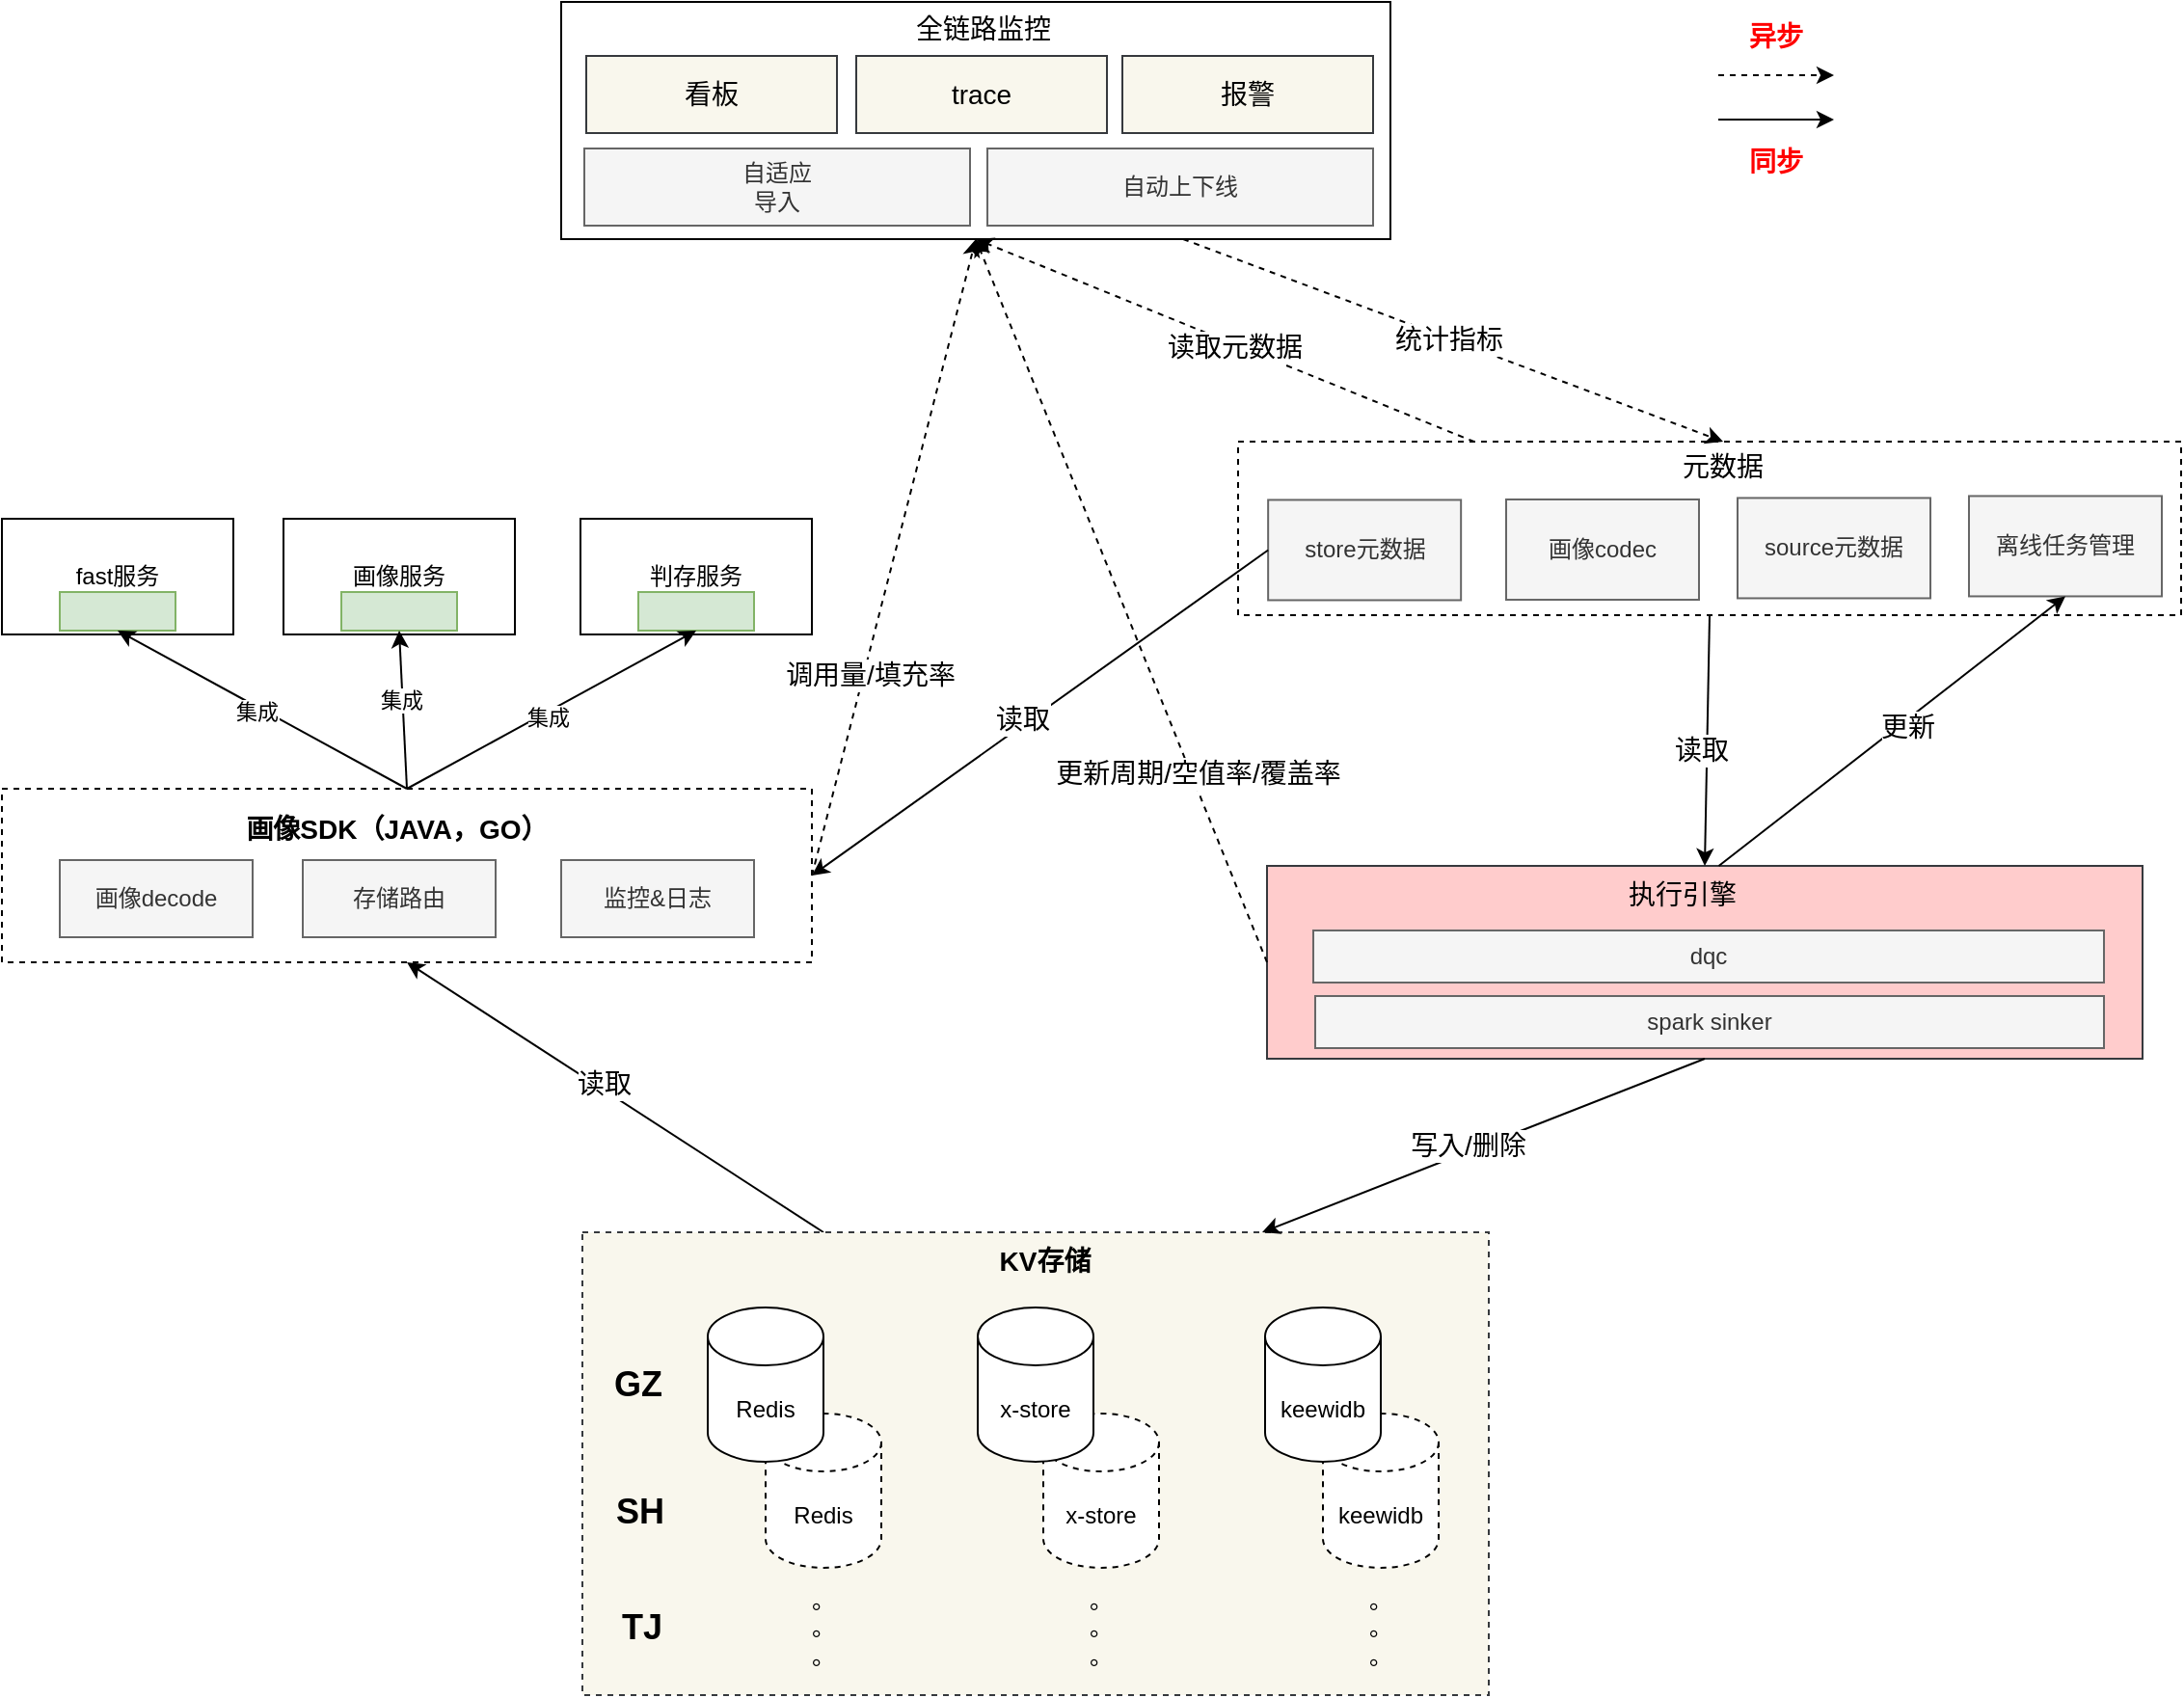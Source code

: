 <mxfile version="20.6.0" type="github">
  <diagram id="j24lxPzAHNOHDQMK0Ehx" name="第 1 页">
    <mxGraphModel dx="2065" dy="1921" grid="1" gridSize="10" guides="1" tooltips="1" connect="1" arrows="1" fold="1" page="1" pageScale="1" pageWidth="827" pageHeight="1169" math="0" shadow="0">
      <root>
        <mxCell id="0" />
        <mxCell id="1" parent="0" />
        <mxCell id="zK-XE1m4WU7QKJRPk60D-1" value="&lt;span style=&quot;color: rgba(0, 0, 0, 0); font-family: monospace; font-size: 0px; text-align: start;&quot;&gt;%3CmxGraphModel%3E%3Croot%3E%3CmxCell%20id%3D%220%22%2F%3E%3CmxCell%20id%3D%221%22%20parent%3D%220%22%2F%3E%3CmxCell%20id%3D%222%22%20value%3D%22%26lt%3Bspan%20style%3D%26quot%3Bfont-size%3A%2014px%26quot%3B%26gt%3B%26lt%3Bb%26gt%3B%E7%BB%9F%E4%B8%80%E7%94%BB%E5%83%8FSDK%26lt%3B%2Fb%26gt%3B%26lt%3B%2Fspan%26gt%3B%22%20style%3D%22text%3Bhtml%3D1%3BstrokeColor%3Dnone%3BfillColor%3Dnone%3Balign%3Dcenter%3BverticalAlign%3Dmiddle%3BwhiteSpace%3Dwrap%3Brounded%3D0%3Bdashed%3D1%3BfontSize%3D18%3B%22%20vertex%3D%221%22%20parent%3D%221%22%3E%3CmxGeometry%20x%3D%22141%22%20y%3D%22300%22%20width%3D%22350%22%20height%3D%2240%22%20as%3D%22geometry%22%2F%3E%3C%2FmxCell%3E%3C%2Froot%3E%3C%2FmxGraphModel%3E&lt;/span&gt;" style="rounded=0;whiteSpace=wrap;html=1;dashed=1;" vertex="1" parent="1">
          <mxGeometry x="-160" y="250" width="420" height="90" as="geometry" />
        </mxCell>
        <mxCell id="zK-XE1m4WU7QKJRPk60D-3" value="fast服务" style="rounded=0;whiteSpace=wrap;html=1;" vertex="1" parent="1">
          <mxGeometry x="-160" y="110" width="120" height="60" as="geometry" />
        </mxCell>
        <mxCell id="zK-XE1m4WU7QKJRPk60D-4" value="画像服务" style="rounded=0;whiteSpace=wrap;html=1;" vertex="1" parent="1">
          <mxGeometry x="-14" y="110" width="120" height="60" as="geometry" />
        </mxCell>
        <mxCell id="zK-XE1m4WU7QKJRPk60D-6" value="判存服务" style="rounded=0;whiteSpace=wrap;html=1;" vertex="1" parent="1">
          <mxGeometry x="140" y="110" width="120" height="60" as="geometry" />
        </mxCell>
        <mxCell id="zK-XE1m4WU7QKJRPk60D-7" value="" style="rounded=0;whiteSpace=wrap;html=1;fillColor=#d5e8d4;strokeColor=#82b366;" vertex="1" parent="1">
          <mxGeometry x="-130" y="148" width="60" height="20" as="geometry" />
        </mxCell>
        <mxCell id="zK-XE1m4WU7QKJRPk60D-8" value="" style="rounded=0;whiteSpace=wrap;html=1;fillColor=#d5e8d4;strokeColor=#82b366;" vertex="1" parent="1">
          <mxGeometry x="16" y="148" width="60" height="20" as="geometry" />
        </mxCell>
        <mxCell id="zK-XE1m4WU7QKJRPk60D-10" value="" style="rounded=0;whiteSpace=wrap;html=1;fillColor=#d5e8d4;strokeColor=#82b366;" vertex="1" parent="1">
          <mxGeometry x="170" y="148" width="60" height="20" as="geometry" />
        </mxCell>
        <mxCell id="zK-XE1m4WU7QKJRPk60D-11" value="" style="endArrow=classic;html=1;rounded=0;entryX=0.5;entryY=1;entryDx=0;entryDy=0;exitX=0.5;exitY=0;exitDx=0;exitDy=0;" edge="1" parent="1" target="zK-XE1m4WU7QKJRPk60D-7" source="zK-XE1m4WU7QKJRPk60D-1">
          <mxGeometry width="50" height="50" relative="1" as="geometry">
            <mxPoint x="140" y="280" as="sourcePoint" />
            <mxPoint x="-100" y="250" as="targetPoint" />
          </mxGeometry>
        </mxCell>
        <mxCell id="zK-XE1m4WU7QKJRPk60D-12" value="集成" style="edgeLabel;html=1;align=center;verticalAlign=middle;resizable=0;points=[];" vertex="1" connectable="0" parent="zK-XE1m4WU7QKJRPk60D-11">
          <mxGeometry x="0.026" y="3" relative="1" as="geometry">
            <mxPoint y="-1" as="offset" />
          </mxGeometry>
        </mxCell>
        <mxCell id="zK-XE1m4WU7QKJRPk60D-13" value="" style="endArrow=classic;html=1;rounded=0;entryX=0.5;entryY=1;entryDx=0;entryDy=0;exitX=0.5;exitY=0;exitDx=0;exitDy=0;" edge="1" parent="1" target="zK-XE1m4WU7QKJRPk60D-8" source="zK-XE1m4WU7QKJRPk60D-1">
          <mxGeometry width="50" height="50" relative="1" as="geometry">
            <mxPoint x="140" y="280" as="sourcePoint" />
            <mxPoint x="-90" y="178" as="targetPoint" />
          </mxGeometry>
        </mxCell>
        <mxCell id="zK-XE1m4WU7QKJRPk60D-14" value="集成" style="edgeLabel;html=1;align=center;verticalAlign=middle;resizable=0;points=[];" vertex="1" connectable="0" parent="zK-XE1m4WU7QKJRPk60D-13">
          <mxGeometry x="0.122" relative="1" as="geometry">
            <mxPoint x="-1" as="offset" />
          </mxGeometry>
        </mxCell>
        <mxCell id="zK-XE1m4WU7QKJRPk60D-17" value="" style="endArrow=classic;html=1;rounded=0;entryX=0.5;entryY=1;entryDx=0;entryDy=0;exitX=0.5;exitY=0;exitDx=0;exitDy=0;" edge="1" parent="1" target="zK-XE1m4WU7QKJRPk60D-10" source="zK-XE1m4WU7QKJRPk60D-1">
          <mxGeometry width="50" height="50" relative="1" as="geometry">
            <mxPoint x="140" y="280" as="sourcePoint" />
            <mxPoint x="-70" y="198" as="targetPoint" />
          </mxGeometry>
        </mxCell>
        <mxCell id="zK-XE1m4WU7QKJRPk60D-18" value="集成" style="edgeLabel;html=1;align=center;verticalAlign=middle;resizable=0;points=[];" vertex="1" connectable="0" parent="zK-XE1m4WU7QKJRPk60D-17">
          <mxGeometry x="-0.047" y="-2" relative="1" as="geometry">
            <mxPoint as="offset" />
          </mxGeometry>
        </mxCell>
        <mxCell id="zK-XE1m4WU7QKJRPk60D-19" value="&lt;span style=&quot;font-size: 14px&quot;&gt;&lt;b&gt;画像SDK（JAVA，GO）&lt;/b&gt;&lt;/span&gt;" style="text;html=1;strokeColor=none;fillColor=none;align=center;verticalAlign=middle;whiteSpace=wrap;rounded=0;dashed=1;fontSize=18;" vertex="1" parent="1">
          <mxGeometry x="-130" y="250" width="350" height="40" as="geometry" />
        </mxCell>
        <mxCell id="zK-XE1m4WU7QKJRPk60D-22" value="画像decode" style="rounded=0;whiteSpace=wrap;html=1;fillColor=#f5f5f5;fontColor=#333333;strokeColor=#666666;flipH=1;flipV=1;" vertex="1" parent="1">
          <mxGeometry x="-130" y="287" width="100" height="40" as="geometry" />
        </mxCell>
        <mxCell id="zK-XE1m4WU7QKJRPk60D-21" value="存储路由" style="rounded=0;whiteSpace=wrap;html=1;fillColor=#f5f5f5;fontColor=#333333;strokeColor=#666666;flipH=1;flipV=1;" vertex="1" parent="1">
          <mxGeometry x="-4" y="287" width="100" height="40" as="geometry" />
        </mxCell>
        <mxCell id="zK-XE1m4WU7QKJRPk60D-23" value="监控&amp;amp;日志" style="rounded=0;whiteSpace=wrap;html=1;fillColor=#f5f5f5;fontColor=#333333;strokeColor=#666666;flipH=1;flipV=1;" vertex="1" parent="1">
          <mxGeometry x="130" y="287" width="100" height="40" as="geometry" />
        </mxCell>
        <mxCell id="zK-XE1m4WU7QKJRPk60D-41" value="" style="endArrow=classic;html=1;rounded=0;fontSize=14;exitX=0;exitY=0;exitDx=0;exitDy=0;entryX=0.5;entryY=1;entryDx=0;entryDy=0;" edge="1" parent="1" source="zK-XE1m4WU7QKJRPk60D-39" target="zK-XE1m4WU7QKJRPk60D-1">
          <mxGeometry width="50" height="50" relative="1" as="geometry">
            <mxPoint x="30" y="430" as="sourcePoint" />
            <mxPoint x="80" y="380" as="targetPoint" />
          </mxGeometry>
        </mxCell>
        <mxCell id="zK-XE1m4WU7QKJRPk60D-42" value="读取" style="edgeLabel;html=1;align=center;verticalAlign=middle;resizable=0;points=[];fontSize=14;" vertex="1" connectable="0" parent="zK-XE1m4WU7QKJRPk60D-41">
          <mxGeometry x="0.067" y="-3" relative="1" as="geometry">
            <mxPoint as="offset" />
          </mxGeometry>
        </mxCell>
        <mxCell id="zK-XE1m4WU7QKJRPk60D-46" value="" style="group" vertex="1" connectable="0" parent="1">
          <mxGeometry x="140" y="480" width="471" height="240" as="geometry" />
        </mxCell>
        <mxCell id="zK-XE1m4WU7QKJRPk60D-44" value="" style="rounded=0;whiteSpace=wrap;html=1;dashed=1;fontSize=14;fillColor=#f9f7ed;strokeColor=#36393d;" vertex="1" parent="zK-XE1m4WU7QKJRPk60D-46">
          <mxGeometry x="1" width="470" height="240" as="geometry" />
        </mxCell>
        <mxCell id="zK-XE1m4WU7QKJRPk60D-26" value="keewidb" style="shape=cylinder3;whiteSpace=wrap;html=1;boundedLbl=1;backgroundOutline=1;size=15;dashed=1;" vertex="1" parent="zK-XE1m4WU7QKJRPk60D-46">
          <mxGeometry x="385" y="94" width="60" height="80" as="geometry" />
        </mxCell>
        <mxCell id="zK-XE1m4WU7QKJRPk60D-27" value="x-store" style="shape=cylinder3;whiteSpace=wrap;html=1;boundedLbl=1;backgroundOutline=1;size=15;dashed=1;" vertex="1" parent="zK-XE1m4WU7QKJRPk60D-46">
          <mxGeometry x="240" y="94" width="60" height="80" as="geometry" />
        </mxCell>
        <mxCell id="zK-XE1m4WU7QKJRPk60D-28" value="Redis" style="shape=cylinder3;whiteSpace=wrap;html=1;boundedLbl=1;backgroundOutline=1;size=15;dashed=1;" vertex="1" parent="zK-XE1m4WU7QKJRPk60D-46">
          <mxGeometry x="96" y="94" width="60" height="80" as="geometry" />
        </mxCell>
        <mxCell id="zK-XE1m4WU7QKJRPk60D-29" value="Redis" style="shape=cylinder3;whiteSpace=wrap;html=1;boundedLbl=1;backgroundOutline=1;size=15;" vertex="1" parent="zK-XE1m4WU7QKJRPk60D-46">
          <mxGeometry x="66" y="39" width="60" height="80" as="geometry" />
        </mxCell>
        <mxCell id="zK-XE1m4WU7QKJRPk60D-30" value="x-store" style="shape=cylinder3;whiteSpace=wrap;html=1;boundedLbl=1;backgroundOutline=1;size=15;" vertex="1" parent="zK-XE1m4WU7QKJRPk60D-46">
          <mxGeometry x="206" y="39" width="60" height="80" as="geometry" />
        </mxCell>
        <mxCell id="zK-XE1m4WU7QKJRPk60D-31" value="keewidb" style="shape=cylinder3;whiteSpace=wrap;html=1;boundedLbl=1;backgroundOutline=1;size=15;" vertex="1" parent="zK-XE1m4WU7QKJRPk60D-46">
          <mxGeometry x="355" y="39" width="60" height="80" as="geometry" />
        </mxCell>
        <mxCell id="zK-XE1m4WU7QKJRPk60D-32" value="&lt;font style=&quot;font-size: 18px&quot;&gt;&lt;b&gt;GZ&lt;/b&gt;&lt;/font&gt;" style="text;html=1;strokeColor=none;fillColor=none;align=center;verticalAlign=middle;whiteSpace=wrap;rounded=0;dashed=1;" vertex="1" parent="zK-XE1m4WU7QKJRPk60D-46">
          <mxGeometry y="64" width="60" height="30" as="geometry" />
        </mxCell>
        <mxCell id="zK-XE1m4WU7QKJRPk60D-33" value="&lt;b&gt;&lt;font style=&quot;font-size: 18px&quot;&gt;SH&lt;/font&gt;&lt;/b&gt;" style="text;html=1;strokeColor=none;fillColor=none;align=center;verticalAlign=middle;whiteSpace=wrap;rounded=0;dashed=1;" vertex="1" parent="zK-XE1m4WU7QKJRPk60D-46">
          <mxGeometry x="1" y="129.5" width="60" height="30" as="geometry" />
        </mxCell>
        <mxCell id="zK-XE1m4WU7QKJRPk60D-34" value="。&lt;br&gt;。&lt;br&gt;。" style="text;html=1;strokeColor=none;fillColor=none;align=center;verticalAlign=middle;whiteSpace=wrap;rounded=0;dashed=1;" vertex="1" parent="zK-XE1m4WU7QKJRPk60D-46">
          <mxGeometry x="96" y="190" width="60" height="30" as="geometry" />
        </mxCell>
        <mxCell id="zK-XE1m4WU7QKJRPk60D-35" value="。&lt;br&gt;。&lt;br&gt;。" style="text;html=1;strokeColor=none;fillColor=none;align=center;verticalAlign=middle;whiteSpace=wrap;rounded=0;dashed=1;" vertex="1" parent="zK-XE1m4WU7QKJRPk60D-46">
          <mxGeometry x="240" y="190" width="60" height="30" as="geometry" />
        </mxCell>
        <mxCell id="zK-XE1m4WU7QKJRPk60D-36" value="。&lt;br&gt;。&lt;br&gt;。" style="text;html=1;strokeColor=none;fillColor=none;align=center;verticalAlign=middle;whiteSpace=wrap;rounded=0;dashed=1;" vertex="1" parent="zK-XE1m4WU7QKJRPk60D-46">
          <mxGeometry x="385" y="190" width="60" height="30" as="geometry" />
        </mxCell>
        <mxCell id="zK-XE1m4WU7QKJRPk60D-37" value="&lt;b&gt;&lt;font style=&quot;font-size: 18px&quot;&gt;TJ&lt;/font&gt;&lt;/b&gt;" style="text;html=1;strokeColor=none;fillColor=none;align=center;verticalAlign=middle;whiteSpace=wrap;rounded=0;dashed=1;" vertex="1" parent="zK-XE1m4WU7QKJRPk60D-46">
          <mxGeometry x="2" y="190" width="60" height="30" as="geometry" />
        </mxCell>
        <mxCell id="zK-XE1m4WU7QKJRPk60D-39" value="&lt;b&gt;&lt;font style=&quot;font-size: 14px;&quot;&gt;KV存储&lt;/font&gt;&lt;/b&gt;" style="text;html=1;strokeColor=none;fillColor=none;align=center;verticalAlign=middle;whiteSpace=wrap;rounded=0;dashed=1;" vertex="1" parent="zK-XE1m4WU7QKJRPk60D-46">
          <mxGeometry x="126" width="230" height="30" as="geometry" />
        </mxCell>
        <mxCell id="zK-XE1m4WU7QKJRPk60D-49" value="" style="rounded=0;whiteSpace=wrap;html=1;fontSize=14;" vertex="1" parent="1">
          <mxGeometry x="130" y="-158" width="430" height="123" as="geometry" />
        </mxCell>
        <mxCell id="zK-XE1m4WU7QKJRPk60D-50" value="" style="rounded=0;whiteSpace=wrap;html=1;fontSize=14;fillColor=#ffcccc;strokeColor=#36393d;" vertex="1" parent="1">
          <mxGeometry x="496" y="290" width="454" height="100" as="geometry" />
        </mxCell>
        <mxCell id="zK-XE1m4WU7QKJRPk60D-51" value="" style="endArrow=classic;html=1;rounded=0;fontSize=14;exitX=0.5;exitY=1;exitDx=0;exitDy=0;entryX=0.75;entryY=0;entryDx=0;entryDy=0;" edge="1" parent="1" source="zK-XE1m4WU7QKJRPk60D-50" target="zK-XE1m4WU7QKJRPk60D-44">
          <mxGeometry width="50" height="50" relative="1" as="geometry">
            <mxPoint x="276.0" y="490" as="sourcePoint" />
            <mxPoint x="60" y="350" as="targetPoint" />
          </mxGeometry>
        </mxCell>
        <mxCell id="zK-XE1m4WU7QKJRPk60D-52" value="写入/删除" style="edgeLabel;html=1;align=center;verticalAlign=middle;resizable=0;points=[];fontSize=14;" vertex="1" connectable="0" parent="zK-XE1m4WU7QKJRPk60D-51">
          <mxGeometry x="0.067" y="-3" relative="1" as="geometry">
            <mxPoint as="offset" />
          </mxGeometry>
        </mxCell>
        <mxCell id="zK-XE1m4WU7QKJRPk60D-59" value="" style="endArrow=classic;html=1;rounded=0;fontSize=14;exitX=0.5;exitY=1;exitDx=0;exitDy=0;entryX=0.5;entryY=0;entryDx=0;entryDy=0;" edge="1" parent="1" source="zK-XE1m4WU7QKJRPk60D-43" target="zK-XE1m4WU7QKJRPk60D-50">
          <mxGeometry width="50" height="50" relative="1" as="geometry">
            <mxPoint x="556.0" y="360" as="sourcePoint" />
            <mxPoint x="340" y="220" as="targetPoint" />
          </mxGeometry>
        </mxCell>
        <mxCell id="zK-XE1m4WU7QKJRPk60D-60" value="读取" style="edgeLabel;html=1;align=center;verticalAlign=middle;resizable=0;points=[];fontSize=14;" vertex="1" connectable="0" parent="zK-XE1m4WU7QKJRPk60D-59">
          <mxGeometry x="0.067" y="-3" relative="1" as="geometry">
            <mxPoint as="offset" />
          </mxGeometry>
        </mxCell>
        <mxCell id="zK-XE1m4WU7QKJRPk60D-73" value="dqc" style="rounded=0;whiteSpace=wrap;html=1;fillColor=#f5f5f5;fontColor=#333333;strokeColor=#666666;flipH=1;flipV=1;" vertex="1" parent="1">
          <mxGeometry x="520" y="323.5" width="410" height="27" as="geometry" />
        </mxCell>
        <mxCell id="zK-XE1m4WU7QKJRPk60D-75" value="spark sinker" style="rounded=0;whiteSpace=wrap;html=1;fillColor=#f5f5f5;fontColor=#333333;strokeColor=#666666;flipH=1;flipV=1;" vertex="1" parent="1">
          <mxGeometry x="521" y="357.5" width="409" height="27" as="geometry" />
        </mxCell>
        <mxCell id="zK-XE1m4WU7QKJRPk60D-85" value="执行引擎" style="text;html=1;strokeColor=none;fillColor=none;align=center;verticalAlign=middle;whiteSpace=wrap;rounded=0;fontSize=14;" vertex="1" parent="1">
          <mxGeometry x="668.5" y="290" width="85" height="30" as="geometry" />
        </mxCell>
        <mxCell id="zK-XE1m4WU7QKJRPk60D-86" value="看板" style="rounded=0;whiteSpace=wrap;html=1;fontSize=14;fillColor=#f9f7ed;strokeColor=#36393d;" vertex="1" parent="1">
          <mxGeometry x="143" y="-130" width="130" height="40" as="geometry" />
        </mxCell>
        <mxCell id="zK-XE1m4WU7QKJRPk60D-87" value="trace" style="rounded=0;whiteSpace=wrap;html=1;fontSize=14;fillColor=#f9f7ed;strokeColor=#36393d;" vertex="1" parent="1">
          <mxGeometry x="283" y="-130" width="130" height="40" as="geometry" />
        </mxCell>
        <mxCell id="zK-XE1m4WU7QKJRPk60D-88" value="报警" style="rounded=0;whiteSpace=wrap;html=1;fontSize=14;fillColor=#f9f7ed;strokeColor=#36393d;" vertex="1" parent="1">
          <mxGeometry x="421" y="-130" width="130" height="40" as="geometry" />
        </mxCell>
        <mxCell id="zK-XE1m4WU7QKJRPk60D-89" value="" style="endArrow=classic;html=1;rounded=0;fontSize=14;dashed=1;entryX=0.5;entryY=1;entryDx=0;entryDy=0;exitX=1;exitY=0.5;exitDx=0;exitDy=0;" edge="1" parent="1" source="zK-XE1m4WU7QKJRPk60D-1" target="zK-XE1m4WU7QKJRPk60D-49">
          <mxGeometry width="50" height="50" relative="1" as="geometry">
            <mxPoint x="-110" y="470" as="sourcePoint" />
            <mxPoint x="-60" y="420" as="targetPoint" />
          </mxGeometry>
        </mxCell>
        <mxCell id="zK-XE1m4WU7QKJRPk60D-90" value="调用量/填充率" style="edgeLabel;html=1;align=center;verticalAlign=middle;resizable=0;points=[];fontSize=14;" vertex="1" connectable="0" parent="zK-XE1m4WU7QKJRPk60D-89">
          <mxGeometry x="-0.274" y="14" relative="1" as="geometry">
            <mxPoint x="13" y="19" as="offset" />
          </mxGeometry>
        </mxCell>
        <mxCell id="zK-XE1m4WU7QKJRPk60D-91" value="" style="endArrow=classic;html=1;rounded=0;fontSize=14;dashed=1;entryX=0.5;entryY=1;entryDx=0;entryDy=0;exitX=0;exitY=0.5;exitDx=0;exitDy=0;" edge="1" parent="1" source="zK-XE1m4WU7QKJRPk60D-50" target="zK-XE1m4WU7QKJRPk60D-49">
          <mxGeometry width="50" height="50" relative="1" as="geometry">
            <mxPoint x="270" y="305" as="sourcePoint" />
            <mxPoint x="330" as="targetPoint" />
          </mxGeometry>
        </mxCell>
        <mxCell id="zK-XE1m4WU7QKJRPk60D-93" value="更新周期/空值率/覆盖率" style="edgeLabel;html=1;align=center;verticalAlign=middle;resizable=0;points=[];fontSize=14;" vertex="1" connectable="0" parent="zK-XE1m4WU7QKJRPk60D-91">
          <mxGeometry x="-0.665" y="-27" relative="1" as="geometry">
            <mxPoint x="-36" y="-26" as="offset" />
          </mxGeometry>
        </mxCell>
        <mxCell id="zK-XE1m4WU7QKJRPk60D-99" value="" style="endArrow=classic;html=1;rounded=0;fontSize=14;curved=1;exitX=0.25;exitY=0;exitDx=0;exitDy=0;entryX=0.5;entryY=1;entryDx=0;entryDy=0;dashed=1;" edge="1" parent="1" source="zK-XE1m4WU7QKJRPk60D-43" target="zK-XE1m4WU7QKJRPk60D-49">
          <mxGeometry width="50" height="50" relative="1" as="geometry">
            <mxPoint x="400" y="70" as="sourcePoint" />
            <mxPoint x="450" y="20" as="targetPoint" />
          </mxGeometry>
        </mxCell>
        <mxCell id="zK-XE1m4WU7QKJRPk60D-101" value="读取元数据" style="edgeLabel;html=1;align=center;verticalAlign=middle;resizable=0;points=[];fontSize=14;" vertex="1" connectable="0" parent="zK-XE1m4WU7QKJRPk60D-99">
          <mxGeometry x="-0.038" y="1" relative="1" as="geometry">
            <mxPoint as="offset" />
          </mxGeometry>
        </mxCell>
        <mxCell id="zK-XE1m4WU7QKJRPk60D-43" value="" style="rounded=0;whiteSpace=wrap;html=1;dashed=1;fontSize=14;" vertex="1" parent="1">
          <mxGeometry x="481" y="70" width="489" height="90" as="geometry" />
        </mxCell>
        <mxCell id="zK-XE1m4WU7QKJRPk60D-53" value="画像codec" style="rounded=0;whiteSpace=wrap;html=1;fillColor=#f5f5f5;fontColor=#333333;strokeColor=#666666;flipH=1;flipV=1;" vertex="1" parent="1">
          <mxGeometry x="620.003" y="99.995" width="100" height="52" as="geometry" />
        </mxCell>
        <mxCell id="zK-XE1m4WU7QKJRPk60D-54" value="store元数据" style="rounded=0;whiteSpace=wrap;html=1;fillColor=#f5f5f5;fontColor=#333333;strokeColor=#666666;flipH=1;flipV=1;" vertex="1" parent="1">
          <mxGeometry x="496.58" y="100.23" width="100" height="52" as="geometry" />
        </mxCell>
        <mxCell id="zK-XE1m4WU7QKJRPk60D-55" value="source元数据" style="rounded=0;whiteSpace=wrap;html=1;fillColor=#f5f5f5;fontColor=#333333;strokeColor=#666666;flipH=1;flipV=1;" vertex="1" parent="1">
          <mxGeometry x="739.997" y="99.231" width="100" height="52" as="geometry" />
        </mxCell>
        <mxCell id="zK-XE1m4WU7QKJRPk60D-56" value="元数据" style="text;html=1;strokeColor=none;fillColor=none;align=center;verticalAlign=middle;whiteSpace=wrap;rounded=0;fontSize=14;" vertex="1" parent="1">
          <mxGeometry x="690" y="70" width="85" height="25" as="geometry" />
        </mxCell>
        <mxCell id="zK-XE1m4WU7QKJRPk60D-57" value="离线任务管理" style="rounded=0;whiteSpace=wrap;html=1;fillColor=#f5f5f5;fontColor=#333333;strokeColor=#666666;flipH=1;flipV=1;" vertex="1" parent="1">
          <mxGeometry x="859.997" y="98.225" width="100" height="52" as="geometry" />
        </mxCell>
        <mxCell id="zK-XE1m4WU7QKJRPk60D-61" value="自适应&lt;br&gt;导入" style="rounded=0;whiteSpace=wrap;html=1;fillColor=#f5f5f5;fontColor=#333333;strokeColor=#666666;flipH=1;flipV=1;" vertex="1" parent="1">
          <mxGeometry x="142" y="-82" width="200" height="40" as="geometry" />
        </mxCell>
        <mxCell id="zK-XE1m4WU7QKJRPk60D-62" value="自动上下线" style="rounded=0;whiteSpace=wrap;html=1;fillColor=#f5f5f5;fontColor=#333333;strokeColor=#666666;flipH=1;flipV=1;" vertex="1" parent="1">
          <mxGeometry x="351.003" y="-81.999" width="200" height="40" as="geometry" />
        </mxCell>
        <mxCell id="zK-XE1m4WU7QKJRPk60D-102" value="全链路监控" style="text;strokeColor=none;fillColor=none;align=left;verticalAlign=middle;spacingLeft=4;spacingRight=4;overflow=hidden;points=[[0,0.5],[1,0.5]];portConstraint=eastwest;rotatable=0;whiteSpace=wrap;html=1;dashed=1;fontSize=14;" vertex="1" parent="1">
          <mxGeometry x="308" y="-155" width="80" height="20" as="geometry" />
        </mxCell>
        <mxCell id="zK-XE1m4WU7QKJRPk60D-103" value="" style="endArrow=classic;html=1;rounded=0;fontSize=14;curved=1;exitX=0.75;exitY=1;exitDx=0;exitDy=0;entryX=0.5;entryY=0;entryDx=0;entryDy=0;dashed=1;" edge="1" parent="1" source="zK-XE1m4WU7QKJRPk60D-49" target="zK-XE1m4WU7QKJRPk60D-56">
          <mxGeometry width="50" height="50" relative="1" as="geometry">
            <mxPoint x="700" y="10" as="sourcePoint" />
            <mxPoint x="750" y="-40" as="targetPoint" />
          </mxGeometry>
        </mxCell>
        <mxCell id="zK-XE1m4WU7QKJRPk60D-104" value="统计指标" style="edgeLabel;html=1;align=center;verticalAlign=middle;resizable=0;points=[];fontSize=14;" vertex="1" connectable="0" parent="zK-XE1m4WU7QKJRPk60D-103">
          <mxGeometry x="-0.017" relative="1" as="geometry">
            <mxPoint as="offset" />
          </mxGeometry>
        </mxCell>
        <mxCell id="zK-XE1m4WU7QKJRPk60D-105" value="" style="endArrow=classic;html=1;rounded=0;fontSize=14;entryX=0.5;entryY=1;entryDx=0;entryDy=0;" edge="1" parent="1" source="zK-XE1m4WU7QKJRPk60D-85" target="zK-XE1m4WU7QKJRPk60D-57">
          <mxGeometry width="50" height="50" relative="1" as="geometry">
            <mxPoint x="735.5" y="170" as="sourcePoint" />
            <mxPoint x="790" y="180" as="targetPoint" />
          </mxGeometry>
        </mxCell>
        <mxCell id="zK-XE1m4WU7QKJRPk60D-106" value="更新" style="edgeLabel;html=1;align=center;verticalAlign=middle;resizable=0;points=[];fontSize=14;" vertex="1" connectable="0" parent="zK-XE1m4WU7QKJRPk60D-105">
          <mxGeometry x="0.067" y="-3" relative="1" as="geometry">
            <mxPoint as="offset" />
          </mxGeometry>
        </mxCell>
        <mxCell id="zK-XE1m4WU7QKJRPk60D-107" value="" style="endArrow=classic;html=1;rounded=0;fontSize=14;exitX=0;exitY=0.5;exitDx=0;exitDy=0;entryX=1;entryY=0.5;entryDx=0;entryDy=0;" edge="1" parent="1" source="zK-XE1m4WU7QKJRPk60D-54" target="zK-XE1m4WU7QKJRPk60D-1">
          <mxGeometry width="50" height="50" relative="1" as="geometry">
            <mxPoint x="735.5" y="170" as="sourcePoint" />
            <mxPoint x="733" y="300" as="targetPoint" />
          </mxGeometry>
        </mxCell>
        <mxCell id="zK-XE1m4WU7QKJRPk60D-108" value="读取" style="edgeLabel;html=1;align=center;verticalAlign=middle;resizable=0;points=[];fontSize=14;" vertex="1" connectable="0" parent="zK-XE1m4WU7QKJRPk60D-107">
          <mxGeometry x="0.067" y="-3" relative="1" as="geometry">
            <mxPoint as="offset" />
          </mxGeometry>
        </mxCell>
        <mxCell id="zK-XE1m4WU7QKJRPk60D-114" value="" style="group" vertex="1" connectable="0" parent="1">
          <mxGeometry x="730" y="-155" width="60" height="95" as="geometry" />
        </mxCell>
        <mxCell id="zK-XE1m4WU7QKJRPk60D-110" value="" style="endArrow=classic;html=1;rounded=0;fontSize=14;" edge="1" parent="zK-XE1m4WU7QKJRPk60D-114">
          <mxGeometry width="50" height="50" relative="1" as="geometry">
            <mxPoint y="58" as="sourcePoint" />
            <mxPoint x="60" y="58" as="targetPoint" />
          </mxGeometry>
        </mxCell>
        <mxCell id="zK-XE1m4WU7QKJRPk60D-111" value="" style="endArrow=classic;html=1;rounded=0;fontSize=14;dashed=1;" edge="1" parent="zK-XE1m4WU7QKJRPk60D-114">
          <mxGeometry width="50" height="50" relative="1" as="geometry">
            <mxPoint y="35" as="sourcePoint" />
            <mxPoint x="60" y="35" as="targetPoint" />
          </mxGeometry>
        </mxCell>
        <mxCell id="zK-XE1m4WU7QKJRPk60D-112" value="&lt;b&gt;异步&lt;/b&gt;" style="text;html=1;strokeColor=none;fillColor=none;align=center;verticalAlign=middle;whiteSpace=wrap;rounded=0;dashed=1;fontSize=14;fontColor=#FF0000;" vertex="1" parent="zK-XE1m4WU7QKJRPk60D-114">
          <mxGeometry width="60" height="30" as="geometry" />
        </mxCell>
        <mxCell id="zK-XE1m4WU7QKJRPk60D-113" value="&lt;b&gt;同步&lt;/b&gt;" style="text;html=1;strokeColor=none;fillColor=none;align=center;verticalAlign=middle;whiteSpace=wrap;rounded=0;dashed=1;fontSize=14;fontColor=#FF0000;" vertex="1" parent="zK-XE1m4WU7QKJRPk60D-114">
          <mxGeometry y="65" width="60" height="30" as="geometry" />
        </mxCell>
      </root>
    </mxGraphModel>
  </diagram>
</mxfile>
